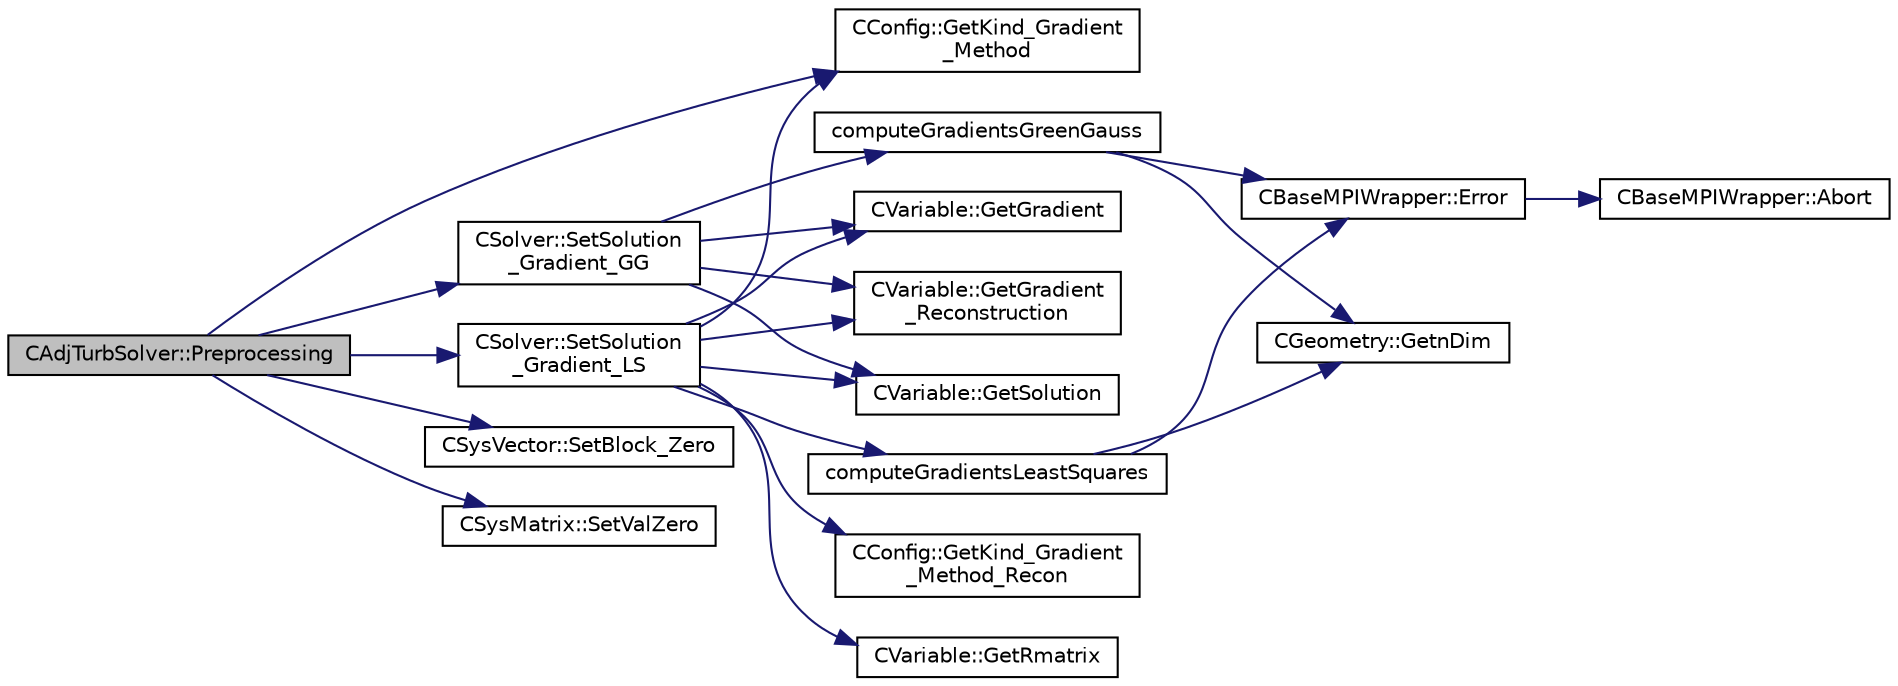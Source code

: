digraph "CAdjTurbSolver::Preprocessing"
{
 // LATEX_PDF_SIZE
  edge [fontname="Helvetica",fontsize="10",labelfontname="Helvetica",labelfontsize="10"];
  node [fontname="Helvetica",fontsize="10",shape=record];
  rankdir="LR";
  Node1 [label="CAdjTurbSolver::Preprocessing",height=0.2,width=0.4,color="black", fillcolor="grey75", style="filled", fontcolor="black",tooltip="Initializate the residual vectors."];
  Node1 -> Node2 [color="midnightblue",fontsize="10",style="solid",fontname="Helvetica"];
  Node2 [label="CConfig::GetKind_Gradient\l_Method",height=0.2,width=0.4,color="black", fillcolor="white", style="filled",URL="$classCConfig.html#a83d5144467a2c2fa78a7f9cc19026421",tooltip="Get the kind of method for computation of spatial gradients used for viscous and source terms."];
  Node1 -> Node3 [color="midnightblue",fontsize="10",style="solid",fontname="Helvetica"];
  Node3 [label="CSysVector::SetBlock_Zero",height=0.2,width=0.4,color="black", fillcolor="white", style="filled",URL="$classCSysVector.html#a9990ad4ea225c98a1af50e00fecbc56f",tooltip="Set the values to zero for one block."];
  Node1 -> Node4 [color="midnightblue",fontsize="10",style="solid",fontname="Helvetica"];
  Node4 [label="CSolver::SetSolution\l_Gradient_GG",height=0.2,width=0.4,color="black", fillcolor="white", style="filled",URL="$classCSolver.html#a1b8b8b923658b7e099dc1f5c86a1dd4d",tooltip="Compute the Green-Gauss gradient of the solution."];
  Node4 -> Node5 [color="midnightblue",fontsize="10",style="solid",fontname="Helvetica"];
  Node5 [label="computeGradientsGreenGauss",height=0.2,width=0.4,color="black", fillcolor="white", style="filled",URL="$group__FvmAlgos.html#gabc5144134fe922fe1bbd5db893ef2c29",tooltip="Instantiations for 2D and 3D."];
  Node5 -> Node6 [color="midnightblue",fontsize="10",style="solid",fontname="Helvetica"];
  Node6 [label="CBaseMPIWrapper::Error",height=0.2,width=0.4,color="black", fillcolor="white", style="filled",URL="$classCBaseMPIWrapper.html#a04457c47629bda56704e6a8804833eeb",tooltip=" "];
  Node6 -> Node7 [color="midnightblue",fontsize="10",style="solid",fontname="Helvetica"];
  Node7 [label="CBaseMPIWrapper::Abort",height=0.2,width=0.4,color="black", fillcolor="white", style="filled",URL="$classCBaseMPIWrapper.html#af7297d861dca86b45cf561b6ab642e8f",tooltip=" "];
  Node5 -> Node8 [color="midnightblue",fontsize="10",style="solid",fontname="Helvetica"];
  Node8 [label="CGeometry::GetnDim",height=0.2,width=0.4,color="black", fillcolor="white", style="filled",URL="$classCGeometry.html#ace7f7fe876f629f5bd5f92d4805a1a4b",tooltip="Get number of coordinates."];
  Node4 -> Node9 [color="midnightblue",fontsize="10",style="solid",fontname="Helvetica"];
  Node9 [label="CVariable::GetGradient",height=0.2,width=0.4,color="black", fillcolor="white", style="filled",URL="$classCVariable.html#a07d4f954fe5a79e6f85adab3d462d73c",tooltip="Get the gradient of the entire solution."];
  Node4 -> Node10 [color="midnightblue",fontsize="10",style="solid",fontname="Helvetica"];
  Node10 [label="CVariable::GetGradient\l_Reconstruction",height=0.2,width=0.4,color="black", fillcolor="white", style="filled",URL="$classCVariable.html#a18fee07edc76930704432233b89572bf",tooltip="Get the value of the primitive gradient for MUSCL reconstruction."];
  Node4 -> Node11 [color="midnightblue",fontsize="10",style="solid",fontname="Helvetica"];
  Node11 [label="CVariable::GetSolution",height=0.2,width=0.4,color="black", fillcolor="white", style="filled",URL="$classCVariable.html#a261483e39c23c1de7cb9aea7e917c121",tooltip="Get the solution."];
  Node1 -> Node12 [color="midnightblue",fontsize="10",style="solid",fontname="Helvetica"];
  Node12 [label="CSolver::SetSolution\l_Gradient_LS",height=0.2,width=0.4,color="black", fillcolor="white", style="filled",URL="$classCSolver.html#a517cd065a6aef8177158c3cd51e81738",tooltip="Compute the Least Squares gradient of the solution."];
  Node12 -> Node13 [color="midnightblue",fontsize="10",style="solid",fontname="Helvetica"];
  Node13 [label="computeGradientsLeastSquares",height=0.2,width=0.4,color="black", fillcolor="white", style="filled",URL="$group__FvmAlgos.html#gab862f00f600596f6a062cddd29ca7da5",tooltip="Instantiations for 2D and 3D."];
  Node13 -> Node6 [color="midnightblue",fontsize="10",style="solid",fontname="Helvetica"];
  Node13 -> Node8 [color="midnightblue",fontsize="10",style="solid",fontname="Helvetica"];
  Node12 -> Node9 [color="midnightblue",fontsize="10",style="solid",fontname="Helvetica"];
  Node12 -> Node10 [color="midnightblue",fontsize="10",style="solid",fontname="Helvetica"];
  Node12 -> Node2 [color="midnightblue",fontsize="10",style="solid",fontname="Helvetica"];
  Node12 -> Node14 [color="midnightblue",fontsize="10",style="solid",fontname="Helvetica"];
  Node14 [label="CConfig::GetKind_Gradient\l_Method_Recon",height=0.2,width=0.4,color="black", fillcolor="white", style="filled",URL="$classCConfig.html#af59700a2ce4edce862248ba52bdca025",tooltip="Get the kind of method for computation of spatial gradients used for upwind reconstruction."];
  Node12 -> Node15 [color="midnightblue",fontsize="10",style="solid",fontname="Helvetica"];
  Node15 [label="CVariable::GetRmatrix",height=0.2,width=0.4,color="black", fillcolor="white", style="filled",URL="$classCVariable.html#a3cb7309c324e7527b12d235e6bdaa327",tooltip="Get the value of the Rmatrix entry for least squares gradient calculations."];
  Node12 -> Node11 [color="midnightblue",fontsize="10",style="solid",fontname="Helvetica"];
  Node1 -> Node16 [color="midnightblue",fontsize="10",style="solid",fontname="Helvetica"];
  Node16 [label="CSysMatrix::SetValZero",height=0.2,width=0.4,color="black", fillcolor="white", style="filled",URL="$classCSysMatrix.html#a8f974ad2e089dccfc99ea21a4ef5a819",tooltip="Sets to zero all the entries of the sparse matrix."];
}
